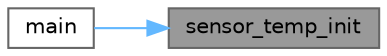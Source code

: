 digraph "sensor_temp_init"
{
 // LATEX_PDF_SIZE
  bgcolor="transparent";
  edge [fontname=Helvetica,fontsize=10,labelfontname=Helvetica,labelfontsize=10];
  node [fontname=Helvetica,fontsize=10,shape=box,height=0.2,width=0.4];
  rankdir="RL";
  Node1 [id="Node000001",label="sensor_temp_init",height=0.2,width=0.4,color="gray40", fillcolor="grey60", style="filled", fontcolor="black",tooltip="Inicializa o ADC para leitura do sensor de temperatura interno."];
  Node1 -> Node2 [id="edge1_Node000001_Node000002",dir="back",color="steelblue1",style="solid",tooltip=" "];
  Node2 [id="Node000002",label="main",height=0.2,width=0.4,color="grey40", fillcolor="white", style="filled",URL="$d1/d96/group___a_p_p___m_a_i_n.html#ga840291bc02cba5474a4cb46a9b9566fe",tooltip=" "];
}
